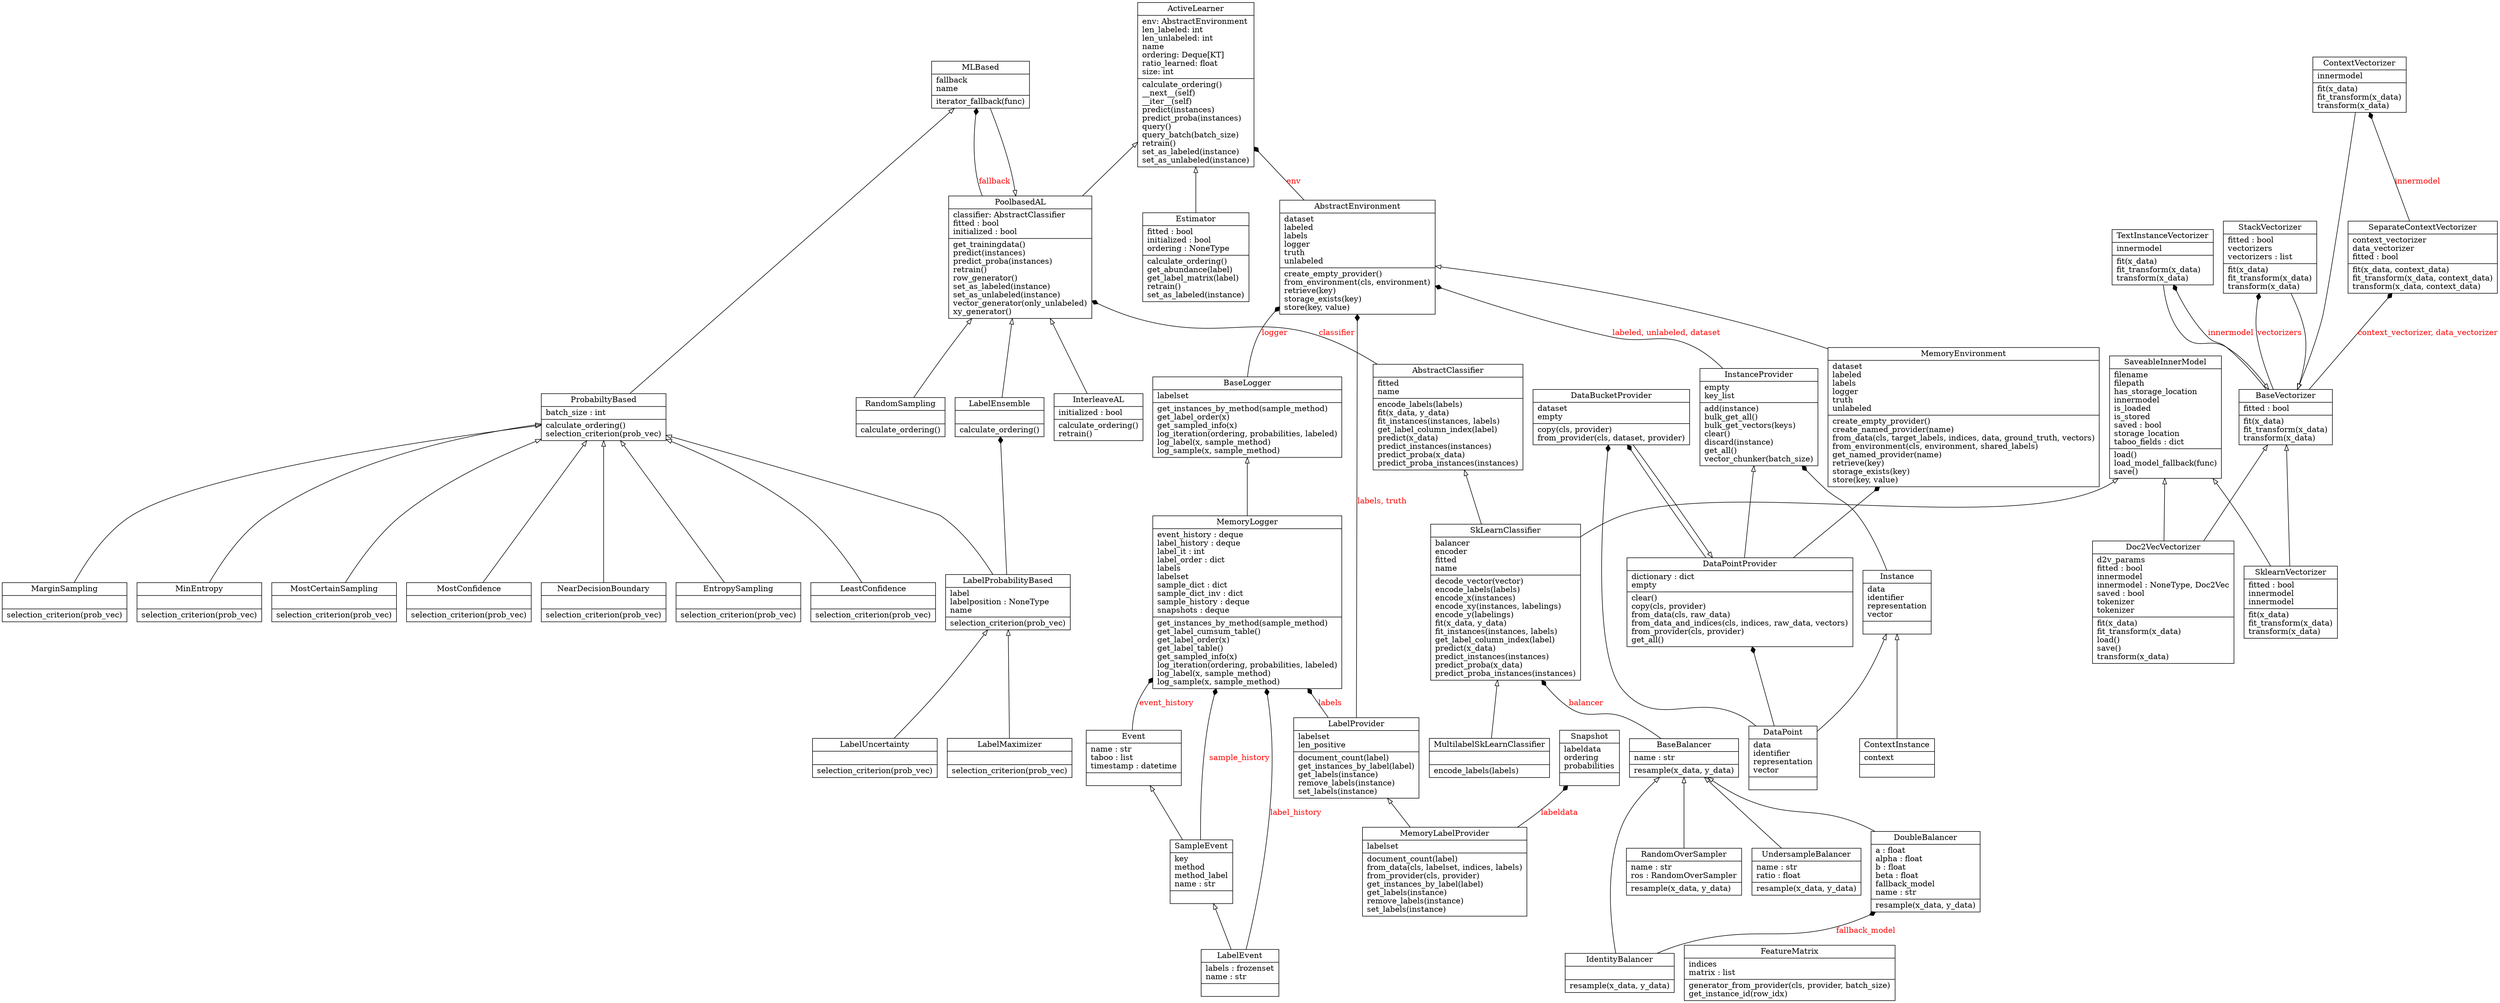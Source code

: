 digraph "classes_allib" {
charset="utf-8"
rankdir=BT
"ML" [label="{AbstractClassifier|fitted\lname\l|encode_labels(labels)\lfit(x_data, y_data)\lfit_instances(instances, labels)\lget_label_column_index(label)\lpredict(x_data)\lpredict_instances(instances)\lpredict_proba(x_data)\lpredict_proba_instances(instances)\l}", shape="record"];
"ENV" [label="{AbstractEnvironment|dataset\llabeled\llabels\llogger\ltruth\lunlabeled\l|create_empty_provider()\lfrom_environment(cls, environment)\lretrieve(key)\lstorage_exists(key)\lstore(key, value)\l}", shape="record"];
"AL" [label="{ActiveLearner|env: AbstractEnvironment\llen_labeled: int\llen_unlabeled: int\lname\lordering: Deque[KT]\lratio_learned: float\lsize: int\l|calculate_ordering()\l__next__(self)\l__iter__(self)\lpredict(instances)\lpredict_proba(instances)\lquery()\lquery_batch(batch_size)\lretrain()\lset_as_labeled(instance)\lset_as_unlabeled(instance)\l}", shape="record"];
"BAL" [label="{BaseBalancer|name : str\l|resample(x_data, y_data)\l}", shape="record"];
"LOG" [label="{BaseLogger|labelset\l|get_instances_by_method(sample_method)\lget_label_order(x)\lget_sampled_info(x)\llog_iteration(ordering, probabilities, labeled)\llog_label(x, sample_method)\llog_sample(x, sample_method)\l}", shape="record"];
"VEC" [label="{BaseVectorizer|fitted : bool\l|fit(x_data)\lfit_transform(x_data)\ltransform(x_data)\l}", shape="record"];
"CONI" [label="{ContextInstance|context\l|}", shape="record"];
"CV" [label="{ContextVectorizer|innermodel\l|fit(x_data)\lfit_transform(x_data)\ltransform(x_data)\l}", shape="record"];
"DBP" [label="{DataBucketProvider|dataset\lempty\l|copy(cls, provider)\lfrom_provider(cls, dataset, provider)\l}", shape="record"];
"DAT" [label="{DataPoint|data\lidentifier\lrepresentation\lvector\l|}", shape="record"];
"DATP" [label="{DataPointProvider|dictionary : dict\lempty\l|clear()\lcopy(cls, provider)\lfrom_data(cls, raw_data)\lfrom_data_and_indices(cls, indices, raw_data, vectors)\lfrom_provider(cls, provider)\lget_all()\l}", shape="record"];
"D2V" [label="{Doc2VecVectorizer|d2v_params\lfitted : bool\linnermodel\linnermodel : NoneType, Doc2Vec\lsaved : bool\ltokenizer\ltokenizer\l|fit(x_data)\lfit_transform(x_data)\lload()\lsave()\ltransform(x_data)\l}", shape="record"];
"DBAL" [label="{DoubleBalancer|a : float\lalpha : float\lb : float\lbeta : float\lfallback_model\lname : str\l|resample(x_data, y_data)\l}", shape="record"];
"ENTSAM" [label="{EntropySampling|\l|selection_criterion(prob_vec)\l}", shape="record"];
"ESTIMATOR" [label="{Estimator|fitted : bool\linitialized : bool\lordering : NoneType\l|calculate_ordering()\lget_abundance(label)\lget_label_matrix(label)\lretrain()\lset_as_labeled(instance)\l}", shape="record"];
"EVENT" [label="{Event|name : str\ltaboo : list\ltimestamp : datetime\l|}", shape="record"];
"FMATRIX" [label="{FeatureMatrix|indices\lmatrix : list\l|generator_from_provider(cls, provider, batch_size)\lget_instance_id(row_idx)\l}", shape="record"];
"IBAL" [label="{IdentityBalancer|\l|resample(x_data, y_data)\l}", shape="record"];
"INS" [label="{Instance|data\lidentifier\lrepresentation\lvector\l|}", shape="record"];
"INSP" [label="{InstanceProvider|empty\lkey_list\l|add(instance)\lbulk_get_all()\lbulk_get_vectors(keys)\lclear()\ldiscard(instance)\lget_all()\lvector_chunker(batch_size)\l}", shape="record"];
"INTERLEAVE" [label="{InterleaveAL|initialized : bool\l|calculate_ordering()\lretrain()\l}", shape="record"];
"LBLENS" [label="{LabelEnsemble|\l|calculate_ordering()\l}", shape="record"];
"LEVENT" [label="{LabelEvent|labels : frozenset\lname : str\l|}", shape="record"];
"LMAXIMIZER" [label="{LabelMaximizer|\l|selection_criterion(prob_vec)\l}", shape="record"];
"LBLP" [label="{LabelProbabilityBased|label\llabelposition : NoneType\lname\l|selection_criterion(prob_vec)\l}", shape="record"];
"LBL" [label="{LabelProvider|labelset\llen_positive\l|document_count(label)\lget_instances_by_label(label)\lget_labels(instance)\lremove_labels(instance)\lset_labels(instance)\l}", shape="record"];
"LUNC" [label="{LabelUncertainty|\l|selection_criterion(prob_vec)\l}", shape="record"];
"LCONF" [label="{LeastConfidence|\l|selection_criterion(prob_vec)\l}", shape="record"];
"MLBASED" [label="{MLBased|fallback\lname\l|iterator_fallback(func)\l}", shape="record"];
"MARSAMPLE" [label="{MarginSampling|\l|selection_criterion(prob_vec)\l}", shape="record"];
"MEM" [label="{MemoryEnvironment|dataset\llabeled\llabels\llogger\ltruth\lunlabeled\l|create_empty_provider()\lcreate_named_provider(name)\lfrom_data(cls, target_labels, indices, data, ground_truth, vectors)\lfrom_environment(cls, environment, shared_labels)\lget_named_provider(name)\lretrieve(key)\lstorage_exists(key)\lstore(key, value)\l}", shape="record"];
"MEMLABEL" [label="{MemoryLabelProvider|labelset\l|document_count(label)\lfrom_data(cls, labelset, indices, labels)\lfrom_provider(cls, provider)\lget_instances_by_label(label)\lget_labels(instance)\lremove_labels(instance)\lset_labels(instance)\l}", shape="record"];
"MEMLOG" [label="{MemoryLogger|event_history : deque\llabel_history : deque\llabel_it : int\llabel_order : dict\llabels\llabelset\lsample_dict : dict\lsample_dict_inv : dict\lsample_history : deque\lsnapshots : deque\l|get_instances_by_method(sample_method)\lget_label_cumsum_table()\lget_label_order(x)\lget_label_table()\lget_sampled_info(x)\llog_iteration(ordering, probabilities, labeled)\llog_label(x, sample_method)\llog_sample(x, sample_method)\l}", shape="record"];
"MINENT" [label="{MinEntropy|\l|selection_criterion(prob_vec)\l}", shape="record"];
"MCERSAMP" [label="{MostCertainSampling|\l|selection_criterion(prob_vec)\l}", shape="record"];
"MCONF" [label="{MostConfidence|\l|selection_criterion(prob_vec)\l}", shape="record"];
"MultiLSKL" [label="{MultilabelSkLearnClassifier|\l|encode_labels(labels)\l}", shape="record"];
"NDS" [label="{NearDecisionBoundary|\l|selection_criterion(prob_vec)\l}", shape="record"];
"POOL" [label="{PoolbasedAL|classifier: AbstractClassifier\lfitted : bool\linitialized : bool\l|get_trainingdata()\lpredict(instances)\lpredict_proba(instances)\lretrain()\lrow_generator()\lset_as_labeled(instance)\lset_as_unlabeled(instance)\lvector_generator(only_unlabeled)\lxy_generator()\l}", shape="record"];
"PROBBASED" [label="{ProbabiltyBased|batch_size : int\l|calculate_ordering()\lselection_criterion(prob_vec)\l}", shape="record"];
"RANDOVS" [label="{RandomOverSampler|name : str\lros : RandomOverSampler\l|resample(x_data, y_data)\l}", shape="record"];
"RANDOMS" [label="{RandomSampling|\l|calculate_ordering()\l}", shape="record"];
"SEVENT" [label="{SampleEvent|key\lmethod\lmethod_label\lname : str\l|}", shape="record"];
"SAVE" [label="{SaveableInnerModel|filename\lfilepath\lhas_storage_location\linnermodel\lis_loaded\lis_stored\lsaved : bool\lstorage_location\ltaboo_fields : dict\l|load()\lload_model_fallback(func)\lsave()\l}", shape="record"];
"SCONVECTOR" [label="{SeparateContextVectorizer|context_vectorizer\ldata_vectorizer\lfitted : bool\l|fit(x_data, context_data)\lfit_transform(x_data, context_data)\ltransform(x_data, context_data)\l}", shape="record"];
"SKL" [label="{SkLearnClassifier|balancer\lencoder\lfitted\lname\l|decode_vector(vector)\lencode_labels(labels)\lencode_x(instances)\lencode_xy(instances, labelings)\lencode_y(labelings)\lfit(x_data, y_data)\lfit_instances(instances, labels)\lget_label_column_index(label)\lpredict(x_data)\lpredict_instances(instances)\lpredict_proba(x_data)\lpredict_proba_instances(instances)\l}", shape="record"];
"SKLEARNVEC" [label="{SklearnVectorizer|fitted : bool\linnermodel\linnermodel\l|fit(x_data)\lfit_transform(x_data)\ltransform(x_data)\l}", shape="record"];
"SNAP" [label="{Snapshot|labeldata\lordering\lprobabilities\l|}", shape="record"];
"STACK" [label="{StackVectorizer|fitted : bool\lvectorizers\lvectorizers : list\l|fit(x_data)\lfit_transform(x_data)\ltransform(x_data)\l}", shape="record"];
"TEXTVEC" [label="{TextInstanceVectorizer|innermodel\l|fit(x_data)\lfit_transform(x_data)\ltransform(x_data)\l}", shape="record"];
"UNDERSAMPLE" [label="{UndersampleBalancer|name : str\lratio : float\l|resample(x_data, y_data)\l}", shape="record"];
"DBP" -> "DATP" [arrowhead="empty", arrowtail="none"];
"DATP" -> "INSP" [arrowhead="empty", arrowtail="none"];
"D2V" -> "SAVE" [arrowhead="empty", arrowtail="none"];
"DBAL" -> "BAL" [arrowhead="empty", arrowtail="none"];
"ENTSAM" -> "PROBBASED" [arrowhead="empty", arrowtail="none"];
"IBAL" -> "BAL" [arrowhead="empty", arrowtail="none"];
"INTERLEAVE" -> "POOL" [arrowhead="empty", arrowtail="none"];
"LBLENS" -> "POOL" [arrowhead="empty", arrowtail="none"];
"LEVENT" -> "SEVENT" [arrowhead="empty", arrowtail="none"];
"LMAXIMIZER" -> "LBLP" [arrowhead="empty", arrowtail="none"];
"LBLP" -> "PROBBASED" [arrowhead="empty", arrowtail="none"];
"LUNC" -> "LBLP" [arrowhead="empty", arrowtail="none"];
"LCONF" -> "PROBBASED" [arrowhead="empty", arrowtail="none"];
"D2V" -> "VEC" [arrowhead="empty", arrowtail="none"];
"TEXTVEC" -> "VEC" [arrowhead="empty", arrowtail="none"];
"CV" -> "VEC" [arrowhead="empty", arrowtail="none"];
"ESTIMATOR" -> "AL" [arrowhead="empty", arrowtail="none"];
"STACK" -> "VEC" [arrowhead="empty", arrowtail="none"];
"MEMLOG" -> "LOG" [arrowhead="empty", arrowtail="none"];
"VEC" -> "TEXTVEC" [arrowhead="diamond", arrowtail="none", fontcolor="red", label="innermodel", style="solid"];
"VEC" -> "STACK" [arrowhead="diamond", arrowtail="none", fontcolor="red", label="vectorizers", style="solid"];
"VEC" -> "SCONVECTOR" [arrowhead="diamond", arrowtail="none", fontcolor="red", label="context_vectorizer, data_vectorizer", style="solid"];
"SCONVECTOR" -> "CV" [arrowhead="diamond", arrowtail="none", fontcolor="red", label="innermodel", style="solid"];
"MLBASED" -> "POOL" [arrowhead="empty", arrowtail="none"];
"MARSAMPLE" -> "PROBBASED" [arrowhead="empty", arrowtail="none"];
"MINENT" -> "PROBBASED" [arrowhead="empty", arrowtail="none"];
"MCERSAMP" -> "PROBBASED" [arrowhead="empty", arrowtail="none"];
"MEMLABEL" -> "LBL"  [arrowhead="empty", arrowtail="none"];
"MCONF" -> "PROBBASED" [arrowhead="empty", arrowtail="none"];
"MultiLSKL" -> "SKL" [arrowhead="empty", arrowtail="none"];
"NDS" -> "PROBBASED" [arrowhead="empty", arrowtail="none"];
"POOL" -> "AL" [arrowhead="empty", arrowtail="none"];
"PROBBASED" -> "MLBASED" [arrowhead="empty", arrowtail="none"];
"RANDOVS" -> "BAL" [arrowhead="empty", arrowtail="none"];
"RANDOMS" -> "POOL" [arrowhead="empty", arrowtail="none"];
"SKL" -> "SAVE" [arrowhead="empty", arrowtail="none"];
"SKLEARNVEC" -> "VEC" [arrowhead="empty", arrowtail="none"];
"SKLEARNVEC" -> "SAVE" [arrowhead="empty", arrowtail="none"];
"UNDERSAMPLE" -> "BAL" [arrowhead="empty", arrowtail="none"];
"MEM" -> "ENV" [arrowhead="empty", arrowtail="none"];
"SKL" -> "ML" [arrowhead="empty", arrowtail="none"];
"CONI" -> "INS" [arrowhead="empty", arrowtail="none"];
"DAT" -> "INS" [arrowhead="empty", arrowtail="none"];
"SEVENT" -> "EVENT"  [arrowhead="empty", arrowtail="none"];
"LBL" -> "MEMLOG" [arrowhead="diamond", arrowtail="none", fontcolor="red", label="labels", style="solid"];
"EVENT" -> "MEMLOG" [arrowhead="diamond", arrowtail="none", fontcolor="red", label="event_history", style="solid"];
"SEVENT" -> "MEMLOG" [arrowhead="diamond", arrowtail="none", fontcolor="red", label="sample_history", style="solid"];
"LEVENT" -> "MEMLOG" [arrowhead="diamond", arrowtail="none", fontcolor="red", label="label_history", style="solid"];
"LBLP" -> "LBLENS" [arrowhead="diamond", arrowtail="none", fontcolor="red", label="", style="solid"];
"DATP" -> "MEM" [arrowhead="diamond", arrowtail="none", fontcolor="red", label="", style="solid"];
"DATP" -> "DBP" [arrowhead="diamond", arrowtail="none", fontcolor="red", label="", style="solid"];
"DAT" -> "DBP" [arrowhead="diamond", arrowtail="none", fontcolor="red", label="", style="solid"];
"INS" -> "INSP" [arrowhead="diamond", arrowtail="none", fontcolor="red", label="", style="solid"];
"DAT" -> "DATP" [arrowhead="diamond", arrowtail="none", fontcolor="red", label="", style="solid"];
"INSP" -> "ENV" [arrowhead="diamond", arrowtail="none", fontcolor="red", label="labeled, unlabeled, dataset", style="solid"];
"LOG" -> "ENV" [arrowhead="diamond", arrowtail="none", fontcolor="red", label="logger", style="solid"];
"LBL" -> "ENV" [arrowhead="diamond", arrowtail="none", fontcolor="red", label="labels, truth", style="solid"];
"ENV" -> "AL" [arrowhead="diamond", arrowtail="none", fontcolor="red", label="env", style="solid"];
"ML" -> "POOL" [arrowhead="diamond", arrowtail="none", fontcolor="red", label="classifier", style="solid"];
"IBAL" -> "DBAL" [arrowhead="diamond", arrowtail="none", fontcolor="red", label="fallback_model", style="solid"];
"BAL" -> "SKL" [arrowhead="diamond", arrowtail="none", fontcolor="red", label="balancer", style="solid"];
"MEMLABEL" -> "SNAP" [arrowhead="diamond", arrowtail="none", fontcolor="red", label="labeldata", style="solid"];
"POOL" -> "MLBASED" [arrowhead="diamond", arrowtail="none", fontcolor="red", label="fallback", style="solid"];
}
